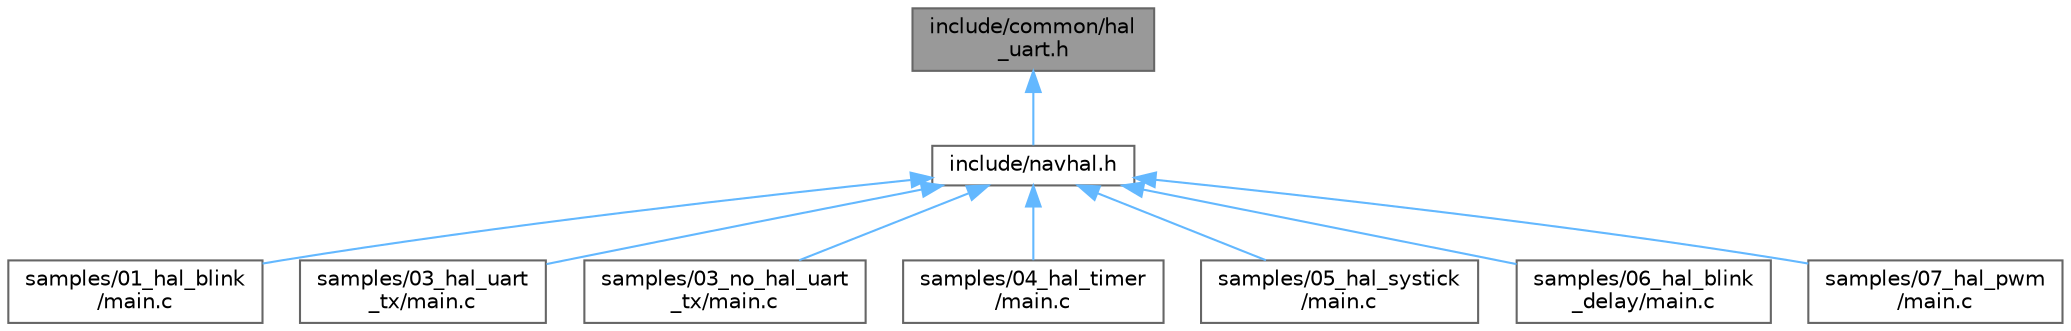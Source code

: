 digraph "include/common/hal_uart.h"
{
 // LATEX_PDF_SIZE
  bgcolor="transparent";
  edge [fontname=Helvetica,fontsize=10,labelfontname=Helvetica,labelfontsize=10];
  node [fontname=Helvetica,fontsize=10,shape=box,height=0.2,width=0.4];
  Node1 [id="Node000001",label="include/common/hal\l_uart.h",height=0.2,width=0.4,color="gray40", fillcolor="grey60", style="filled", fontcolor="black",tooltip=" "];
  Node1 -> Node2 [id="edge9_Node000001_Node000002",dir="back",color="steelblue1",style="solid",tooltip=" "];
  Node2 [id="Node000002",label="include/navhal.h",height=0.2,width=0.4,color="grey40", fillcolor="white", style="filled",URL="$navhal_8h.html",tooltip="Root header file for the NavHAL project by NavRobotec."];
  Node2 -> Node3 [id="edge10_Node000002_Node000003",dir="back",color="steelblue1",style="solid",tooltip=" "];
  Node3 [id="Node000003",label="samples/01_hal_blink\l/main.c",height=0.2,width=0.4,color="grey40", fillcolor="white", style="filled",URL="$01__hal__blink_2main_8c.html",tooltip=" "];
  Node2 -> Node4 [id="edge11_Node000002_Node000004",dir="back",color="steelblue1",style="solid",tooltip=" "];
  Node4 [id="Node000004",label="samples/03_hal_uart\l_tx/main.c",height=0.2,width=0.4,color="grey40", fillcolor="white", style="filled",URL="$03__hal__uart__tx_2main_8c.html",tooltip=" "];
  Node2 -> Node5 [id="edge12_Node000002_Node000005",dir="back",color="steelblue1",style="solid",tooltip=" "];
  Node5 [id="Node000005",label="samples/03_no_hal_uart\l_tx/main.c",height=0.2,width=0.4,color="grey40", fillcolor="white", style="filled",URL="$03__no__hal__uart__tx_2main_8c.html",tooltip=" "];
  Node2 -> Node6 [id="edge13_Node000002_Node000006",dir="back",color="steelblue1",style="solid",tooltip=" "];
  Node6 [id="Node000006",label="samples/04_hal_timer\l/main.c",height=0.2,width=0.4,color="grey40", fillcolor="white", style="filled",URL="$04__hal__timer_2main_8c.html",tooltip=" "];
  Node2 -> Node7 [id="edge14_Node000002_Node000007",dir="back",color="steelblue1",style="solid",tooltip=" "];
  Node7 [id="Node000007",label="samples/05_hal_systick\l/main.c",height=0.2,width=0.4,color="grey40", fillcolor="white", style="filled",URL="$05__hal__systick_2main_8c.html",tooltip=" "];
  Node2 -> Node8 [id="edge15_Node000002_Node000008",dir="back",color="steelblue1",style="solid",tooltip=" "];
  Node8 [id="Node000008",label="samples/06_hal_blink\l_delay/main.c",height=0.2,width=0.4,color="grey40", fillcolor="white", style="filled",URL="$06__hal__blink__delay_2main_8c.html",tooltip=" "];
  Node2 -> Node9 [id="edge16_Node000002_Node000009",dir="back",color="steelblue1",style="solid",tooltip=" "];
  Node9 [id="Node000009",label="samples/07_hal_pwm\l/main.c",height=0.2,width=0.4,color="grey40", fillcolor="white", style="filled",URL="$07__hal__pwm_2main_8c.html",tooltip=" "];
}
